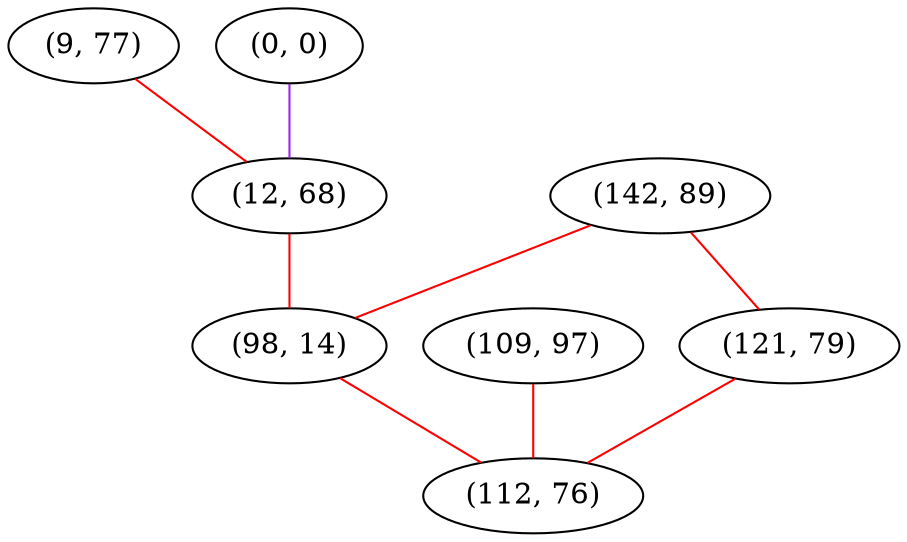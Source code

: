 graph "" {
"(9, 77)";
"(0, 0)";
"(109, 97)";
"(142, 89)";
"(12, 68)";
"(121, 79)";
"(98, 14)";
"(112, 76)";
"(9, 77)" -- "(12, 68)"  [color=red, key=0, weight=1];
"(0, 0)" -- "(12, 68)"  [color=purple, key=0, weight=4];
"(109, 97)" -- "(112, 76)"  [color=red, key=0, weight=1];
"(142, 89)" -- "(98, 14)"  [color=red, key=0, weight=1];
"(142, 89)" -- "(121, 79)"  [color=red, key=0, weight=1];
"(12, 68)" -- "(98, 14)"  [color=red, key=0, weight=1];
"(121, 79)" -- "(112, 76)"  [color=red, key=0, weight=1];
"(98, 14)" -- "(112, 76)"  [color=red, key=0, weight=1];
}
